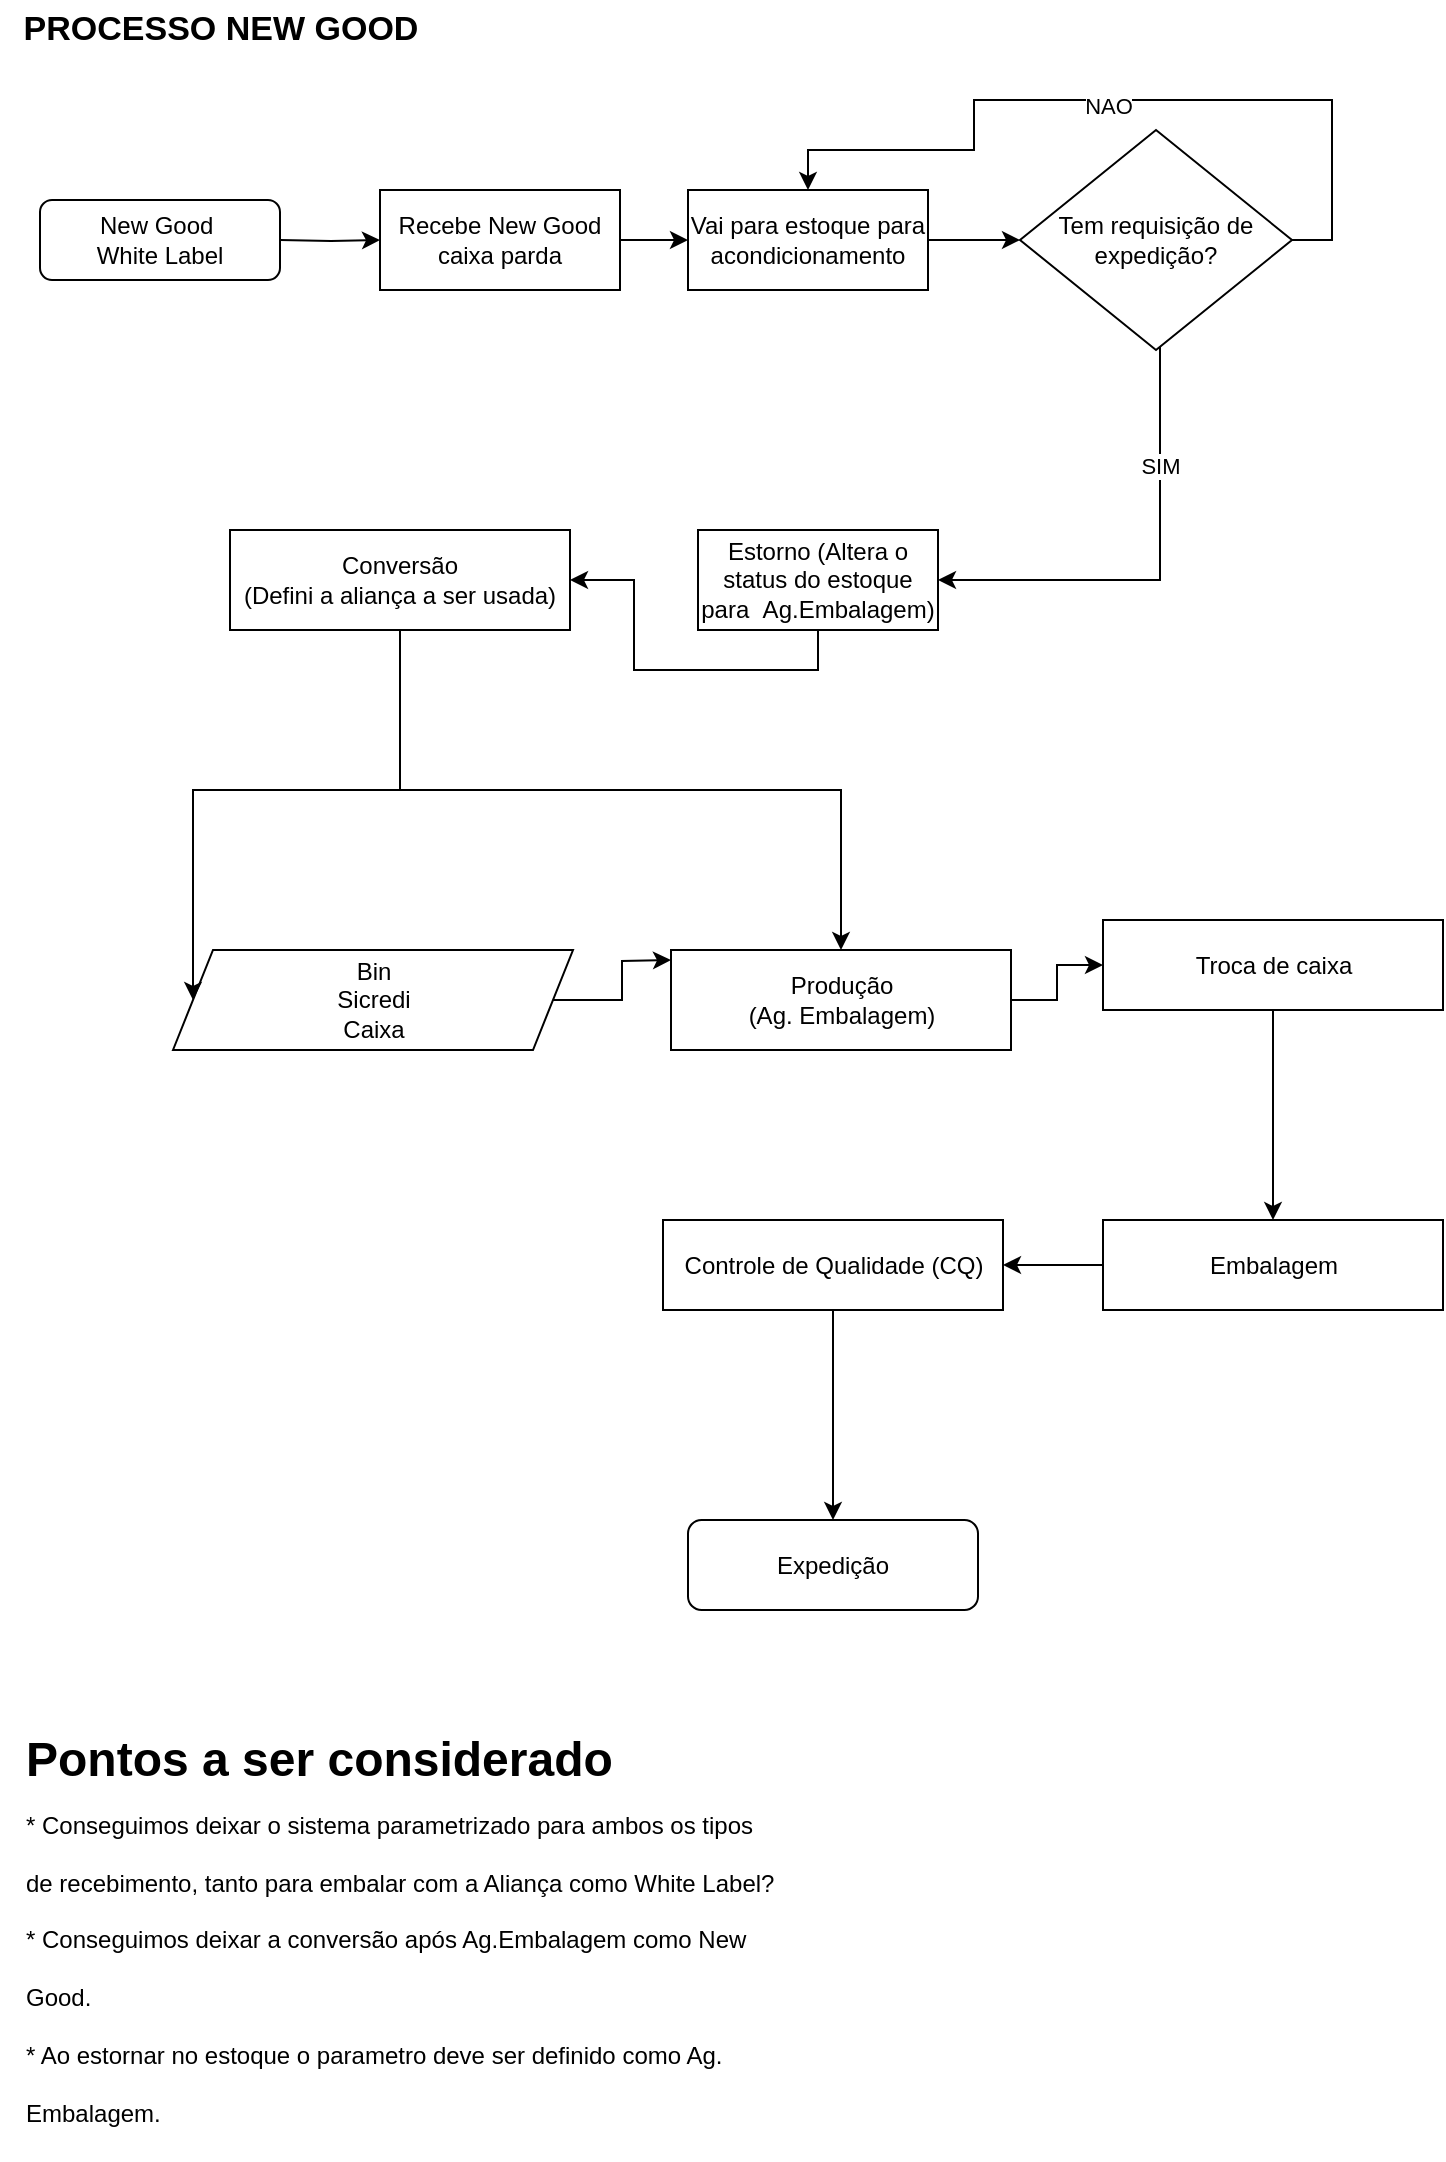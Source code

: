 <mxfile version="22.1.21" type="github">
  <diagram id="C5RBs43oDa-KdzZeNtuy" name="Page-1">
    <mxGraphModel dx="1434" dy="772" grid="1" gridSize="10" guides="1" tooltips="1" connect="1" arrows="1" fold="1" page="1" pageScale="1" pageWidth="827" pageHeight="1169" math="0" shadow="0">
      <root>
        <mxCell id="WIyWlLk6GJQsqaUBKTNV-0" />
        <mxCell id="WIyWlLk6GJQsqaUBKTNV-1" parent="WIyWlLk6GJQsqaUBKTNV-0" />
        <mxCell id="KoWsG1J0fxgt0dFN-7at-6" value="" style="edgeStyle=orthogonalEdgeStyle;rounded=0;orthogonalLoop=1;jettySize=auto;html=1;" edge="1" parent="WIyWlLk6GJQsqaUBKTNV-1" target="KoWsG1J0fxgt0dFN-7at-3">
          <mxGeometry relative="1" as="geometry">
            <mxPoint x="170" y="140" as="sourcePoint" />
          </mxGeometry>
        </mxCell>
        <mxCell id="WIyWlLk6GJQsqaUBKTNV-3" value="New Good&amp;nbsp;&lt;br&gt;White Label" style="rounded=1;whiteSpace=wrap;html=1;fontSize=12;glass=0;strokeWidth=1;shadow=0;" parent="WIyWlLk6GJQsqaUBKTNV-1" vertex="1">
          <mxGeometry x="50" y="120" width="120" height="40" as="geometry" />
        </mxCell>
        <mxCell id="KoWsG1J0fxgt0dFN-7at-10" value="" style="edgeStyle=orthogonalEdgeStyle;rounded=0;orthogonalLoop=1;jettySize=auto;html=1;" edge="1" parent="WIyWlLk6GJQsqaUBKTNV-1" source="KoWsG1J0fxgt0dFN-7at-3" target="KoWsG1J0fxgt0dFN-7at-9">
          <mxGeometry relative="1" as="geometry" />
        </mxCell>
        <mxCell id="KoWsG1J0fxgt0dFN-7at-3" value="Recebe New Good caixa parda" style="rounded=1;whiteSpace=wrap;html=1;arcSize=0;" vertex="1" parent="WIyWlLk6GJQsqaUBKTNV-1">
          <mxGeometry x="220" y="115" width="120" height="50" as="geometry" />
        </mxCell>
        <mxCell id="KoWsG1J0fxgt0dFN-7at-13" value="" style="edgeStyle=orthogonalEdgeStyle;rounded=0;orthogonalLoop=1;jettySize=auto;html=1;" edge="1" parent="WIyWlLk6GJQsqaUBKTNV-1" source="KoWsG1J0fxgt0dFN-7at-9" target="KoWsG1J0fxgt0dFN-7at-12">
          <mxGeometry relative="1" as="geometry" />
        </mxCell>
        <mxCell id="KoWsG1J0fxgt0dFN-7at-9" value="Vai para estoque para acondicionamento" style="rounded=1;whiteSpace=wrap;html=1;arcSize=0;" vertex="1" parent="WIyWlLk6GJQsqaUBKTNV-1">
          <mxGeometry x="374" y="115" width="120" height="50" as="geometry" />
        </mxCell>
        <mxCell id="KoWsG1J0fxgt0dFN-7at-25" style="edgeStyle=orthogonalEdgeStyle;rounded=0;orthogonalLoop=1;jettySize=auto;html=1;exitX=1;exitY=0.5;exitDx=0;exitDy=0;entryX=0.5;entryY=0;entryDx=0;entryDy=0;" edge="1" parent="WIyWlLk6GJQsqaUBKTNV-1" source="KoWsG1J0fxgt0dFN-7at-12" target="KoWsG1J0fxgt0dFN-7at-9">
          <mxGeometry relative="1" as="geometry">
            <Array as="points">
              <mxPoint x="696" y="140" />
              <mxPoint x="696" y="70" />
              <mxPoint x="517" y="70" />
              <mxPoint x="517" y="95" />
              <mxPoint x="434" y="95" />
            </Array>
          </mxGeometry>
        </mxCell>
        <mxCell id="KoWsG1J0fxgt0dFN-7at-26" value="NAO" style="edgeLabel;html=1;align=center;verticalAlign=middle;resizable=0;points=[];" vertex="1" connectable="0" parent="KoWsG1J0fxgt0dFN-7at-25">
          <mxGeometry x="0.018" y="3" relative="1" as="geometry">
            <mxPoint as="offset" />
          </mxGeometry>
        </mxCell>
        <mxCell id="KoWsG1J0fxgt0dFN-7at-53" style="edgeStyle=orthogonalEdgeStyle;rounded=0;orthogonalLoop=1;jettySize=auto;html=1;entryX=1;entryY=0.5;entryDx=0;entryDy=0;" edge="1" parent="WIyWlLk6GJQsqaUBKTNV-1" source="KoWsG1J0fxgt0dFN-7at-12" target="KoWsG1J0fxgt0dFN-7at-15">
          <mxGeometry relative="1" as="geometry">
            <Array as="points">
              <mxPoint x="610" y="310" />
            </Array>
          </mxGeometry>
        </mxCell>
        <mxCell id="KoWsG1J0fxgt0dFN-7at-54" value="SIM" style="edgeLabel;html=1;align=center;verticalAlign=middle;resizable=0;points=[];" vertex="1" connectable="0" parent="KoWsG1J0fxgt0dFN-7at-53">
          <mxGeometry x="-0.476" relative="1" as="geometry">
            <mxPoint as="offset" />
          </mxGeometry>
        </mxCell>
        <mxCell id="KoWsG1J0fxgt0dFN-7at-12" value="Tem requisição de expedição?" style="rhombus;whiteSpace=wrap;html=1;" vertex="1" parent="WIyWlLk6GJQsqaUBKTNV-1">
          <mxGeometry x="540" y="85" width="136" height="110" as="geometry" />
        </mxCell>
        <mxCell id="KoWsG1J0fxgt0dFN-7at-15" value="Estorno (Altera o status do estoque para&amp;nbsp;&amp;nbsp;Ag.Embalagem)" style="rounded=1;whiteSpace=wrap;html=1;arcSize=0;" vertex="1" parent="WIyWlLk6GJQsqaUBKTNV-1">
          <mxGeometry x="379" y="285" width="120" height="50" as="geometry" />
        </mxCell>
        <mxCell id="KoWsG1J0fxgt0dFN-7at-32" style="edgeStyle=orthogonalEdgeStyle;rounded=0;orthogonalLoop=1;jettySize=auto;html=1;entryX=0;entryY=0.5;entryDx=0;entryDy=0;" edge="1" parent="WIyWlLk6GJQsqaUBKTNV-1" source="KoWsG1J0fxgt0dFN-7at-21">
          <mxGeometry relative="1" as="geometry">
            <mxPoint x="365.5" y="500" as="targetPoint" />
          </mxGeometry>
        </mxCell>
        <mxCell id="KoWsG1J0fxgt0dFN-7at-21" value="Bin&lt;br&gt;Sicredi&lt;br&gt;Caixa" style="shape=parallelogram;perimeter=parallelogramPerimeter;whiteSpace=wrap;html=1;fixedSize=1;" vertex="1" parent="WIyWlLk6GJQsqaUBKTNV-1">
          <mxGeometry x="116.5" y="495" width="200" height="50" as="geometry" />
        </mxCell>
        <mxCell id="KoWsG1J0fxgt0dFN-7at-30" style="edgeStyle=orthogonalEdgeStyle;rounded=0;orthogonalLoop=1;jettySize=auto;html=1;entryX=0;entryY=0.5;entryDx=0;entryDy=0;" edge="1" parent="WIyWlLk6GJQsqaUBKTNV-1" source="KoWsG1J0fxgt0dFN-7at-28" target="KoWsG1J0fxgt0dFN-7at-21">
          <mxGeometry relative="1" as="geometry" />
        </mxCell>
        <mxCell id="KoWsG1J0fxgt0dFN-7at-45" value="" style="edgeStyle=orthogonalEdgeStyle;rounded=0;orthogonalLoop=1;jettySize=auto;html=1;" edge="1" parent="WIyWlLk6GJQsqaUBKTNV-1" source="KoWsG1J0fxgt0dFN-7at-34" target="KoWsG1J0fxgt0dFN-7at-37">
          <mxGeometry relative="1" as="geometry" />
        </mxCell>
        <mxCell id="KoWsG1J0fxgt0dFN-7at-34" value="Embalagem" style="rounded=0;whiteSpace=wrap;html=1;" vertex="1" parent="WIyWlLk6GJQsqaUBKTNV-1">
          <mxGeometry x="581.5" y="630" width="170" height="45" as="geometry" />
        </mxCell>
        <mxCell id="KoWsG1J0fxgt0dFN-7at-50" value="" style="edgeStyle=orthogonalEdgeStyle;rounded=0;orthogonalLoop=1;jettySize=auto;html=1;" edge="1" parent="WIyWlLk6GJQsqaUBKTNV-1" source="KoWsG1J0fxgt0dFN-7at-36" target="KoWsG1J0fxgt0dFN-7at-34">
          <mxGeometry relative="1" as="geometry" />
        </mxCell>
        <mxCell id="KoWsG1J0fxgt0dFN-7at-36" value="Troca de caixa" style="rounded=0;whiteSpace=wrap;html=1;" vertex="1" parent="WIyWlLk6GJQsqaUBKTNV-1">
          <mxGeometry x="581.5" y="480" width="170" height="45" as="geometry" />
        </mxCell>
        <mxCell id="KoWsG1J0fxgt0dFN-7at-47" value="" style="edgeStyle=orthogonalEdgeStyle;rounded=0;orthogonalLoop=1;jettySize=auto;html=1;" edge="1" parent="WIyWlLk6GJQsqaUBKTNV-1" source="KoWsG1J0fxgt0dFN-7at-37" target="KoWsG1J0fxgt0dFN-7at-46">
          <mxGeometry relative="1" as="geometry" />
        </mxCell>
        <mxCell id="KoWsG1J0fxgt0dFN-7at-37" value="Controle de Qualidade (CQ)" style="rounded=0;whiteSpace=wrap;html=1;" vertex="1" parent="WIyWlLk6GJQsqaUBKTNV-1">
          <mxGeometry x="361.5" y="630" width="170" height="45" as="geometry" />
        </mxCell>
        <mxCell id="KoWsG1J0fxgt0dFN-7at-39" value="" style="edgeStyle=orthogonalEdgeStyle;rounded=0;orthogonalLoop=1;jettySize=auto;html=1;exitX=0.5;exitY=1;exitDx=0;exitDy=0;" edge="1" parent="WIyWlLk6GJQsqaUBKTNV-1" source="KoWsG1J0fxgt0dFN-7at-15" target="KoWsG1J0fxgt0dFN-7at-28">
          <mxGeometry relative="1" as="geometry">
            <mxPoint x="390" y="575" as="targetPoint" />
            <mxPoint x="439" y="335" as="sourcePoint" />
            <Array as="points" />
          </mxGeometry>
        </mxCell>
        <mxCell id="KoWsG1J0fxgt0dFN-7at-28" value="Conversão&lt;br&gt;(Defini a aliança a ser usada)" style="rounded=1;whiteSpace=wrap;html=1;arcSize=0;" vertex="1" parent="WIyWlLk6GJQsqaUBKTNV-1">
          <mxGeometry x="145" y="285" width="170" height="50" as="geometry" />
        </mxCell>
        <mxCell id="KoWsG1J0fxgt0dFN-7at-46" value="Expedição" style="rounded=1;whiteSpace=wrap;html=1;" vertex="1" parent="WIyWlLk6GJQsqaUBKTNV-1">
          <mxGeometry x="374" y="780" width="145" height="45" as="geometry" />
        </mxCell>
        <mxCell id="KoWsG1J0fxgt0dFN-7at-48" value="" style="edgeStyle=orthogonalEdgeStyle;rounded=0;orthogonalLoop=1;jettySize=auto;html=1;exitX=0.5;exitY=1;exitDx=0;exitDy=0;" edge="1" parent="WIyWlLk6GJQsqaUBKTNV-1" source="KoWsG1J0fxgt0dFN-7at-28" target="KoWsG1J0fxgt0dFN-7at-35">
          <mxGeometry relative="1" as="geometry">
            <mxPoint x="390" y="445" as="targetPoint" />
            <mxPoint x="230" y="335" as="sourcePoint" />
            <Array as="points" />
          </mxGeometry>
        </mxCell>
        <mxCell id="KoWsG1J0fxgt0dFN-7at-49" value="" style="edgeStyle=orthogonalEdgeStyle;rounded=0;orthogonalLoop=1;jettySize=auto;html=1;" edge="1" parent="WIyWlLk6GJQsqaUBKTNV-1" source="KoWsG1J0fxgt0dFN-7at-35" target="KoWsG1J0fxgt0dFN-7at-36">
          <mxGeometry relative="1" as="geometry" />
        </mxCell>
        <mxCell id="KoWsG1J0fxgt0dFN-7at-35" value="Produção&lt;br&gt;(Ag. Embalagem)" style="rounded=0;whiteSpace=wrap;html=1;" vertex="1" parent="WIyWlLk6GJQsqaUBKTNV-1">
          <mxGeometry x="365.5" y="495" width="170" height="50" as="geometry" />
        </mxCell>
        <mxCell id="KoWsG1J0fxgt0dFN-7at-52" value="&lt;font style=&quot;font-size: 17px;&quot;&gt;&lt;b&gt;PROCESSO NEW GOOD&lt;/b&gt;&lt;/font&gt;" style="text;html=1;align=center;verticalAlign=middle;resizable=0;points=[];autosize=1;strokeColor=none;fillColor=none;" vertex="1" parent="WIyWlLk6GJQsqaUBKTNV-1">
          <mxGeometry x="30" y="20" width="220" height="30" as="geometry" />
        </mxCell>
        <mxCell id="KoWsG1J0fxgt0dFN-7at-55" value="&lt;h1&gt;&lt;span style=&quot;background-color: initial;&quot;&gt;Pontos a ser considerado&lt;br&gt;&lt;/span&gt;&lt;span style=&quot;font-size: 12px; font-weight: 400;&quot;&gt;* Conseguimos deixar o sistema parametrizado para ambos os tipos de recebimento, tanto para embalar com a Aliança como White Label?&lt;br&gt;* Conseguimos deixar a conversão após Ag.Embalagem como New Good.&lt;br&gt;* Ao estornar no estoque o parametro deve ser definido como Ag. Embalagem.&lt;br&gt;&lt;br&gt;&lt;/span&gt;&lt;/h1&gt;" style="text;html=1;strokeColor=none;fillColor=none;spacing=5;spacingTop=-20;whiteSpace=wrap;overflow=hidden;rounded=0;" vertex="1" parent="WIyWlLk6GJQsqaUBKTNV-1">
          <mxGeometry x="37.5" y="880" width="385" height="220" as="geometry" />
        </mxCell>
      </root>
    </mxGraphModel>
  </diagram>
</mxfile>

